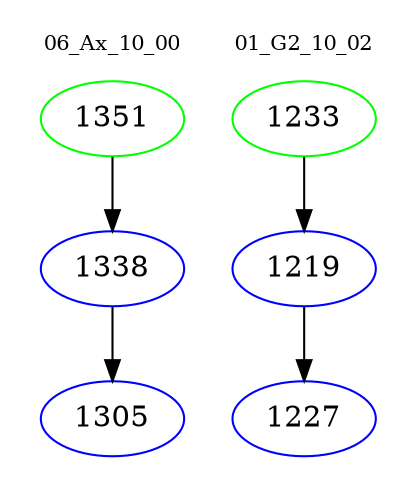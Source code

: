 digraph{
subgraph cluster_0 {
color = white
label = "06_Ax_10_00";
fontsize=10;
T0_1351 [label="1351", color="green"]
T0_1351 -> T0_1338 [color="black"]
T0_1338 [label="1338", color="blue"]
T0_1338 -> T0_1305 [color="black"]
T0_1305 [label="1305", color="blue"]
}
subgraph cluster_1 {
color = white
label = "01_G2_10_02";
fontsize=10;
T1_1233 [label="1233", color="green"]
T1_1233 -> T1_1219 [color="black"]
T1_1219 [label="1219", color="blue"]
T1_1219 -> T1_1227 [color="black"]
T1_1227 [label="1227", color="blue"]
}
}
